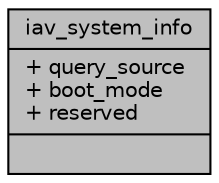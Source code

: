 digraph "iav_system_info"
{
 // INTERACTIVE_SVG=YES
 // LATEX_PDF_SIZE
  bgcolor="transparent";
  edge [fontname="Helvetica",fontsize="10",labelfontname="Helvetica",labelfontsize="10"];
  node [fontname="Helvetica",fontsize="10",shape=record];
  Node1 [label="{iav_system_info\n|+ query_source\l+ boot_mode\l+ reserved\l|}",height=0.2,width=0.4,color="black", fillcolor="grey75", style="filled", fontcolor="black",tooltip=" "];
}
